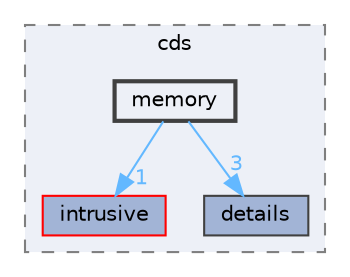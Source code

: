 digraph "external/libcds/cds/memory"
{
 // LATEX_PDF_SIZE
  bgcolor="transparent";
  edge [fontname=Helvetica,fontsize=10,labelfontname=Helvetica,labelfontsize=10];
  node [fontname=Helvetica,fontsize=10,shape=box,height=0.2,width=0.4];
  compound=true
  subgraph clusterdir_fcf032bbf40cb4a20f944ac15896063c {
    graph [ bgcolor="#edf0f7", pencolor="grey50", label="cds", fontname=Helvetica,fontsize=10 style="filled,dashed", URL="dir_fcf032bbf40cb4a20f944ac15896063c.html",tooltip=""]
  dir_80f3f22e2157ac1e65cc4fe00fdf4c00 [label="intrusive", fillcolor="#a2b4d6", color="red", style="filled", URL="dir_80f3f22e2157ac1e65cc4fe00fdf4c00.html",tooltip=""];
  dir_d6afcdf20b4efce5cf94aac6e0746784 [label="details", fillcolor="#a2b4d6", color="grey25", style="filled", URL="dir_d6afcdf20b4efce5cf94aac6e0746784.html",tooltip=""];
  dir_93e28eb934cbafcf3b1aa95b0f6944c5 [label="memory", fillcolor="#edf0f7", color="grey25", style="filled,bold", URL="dir_93e28eb934cbafcf3b1aa95b0f6944c5.html",tooltip=""];
  }
  dir_93e28eb934cbafcf3b1aa95b0f6944c5->dir_80f3f22e2157ac1e65cc4fe00fdf4c00 [headlabel="1", labeldistance=1.5 headhref="dir_000479_000413.html" href="dir_000479_000413.html" color="steelblue1" fontcolor="steelblue1"];
  dir_93e28eb934cbafcf3b1aa95b0f6944c5->dir_d6afcdf20b4efce5cf94aac6e0746784 [headlabel="3", labeldistance=1.5 headhref="dir_000479_000195.html" href="dir_000479_000195.html" color="steelblue1" fontcolor="steelblue1"];
}
